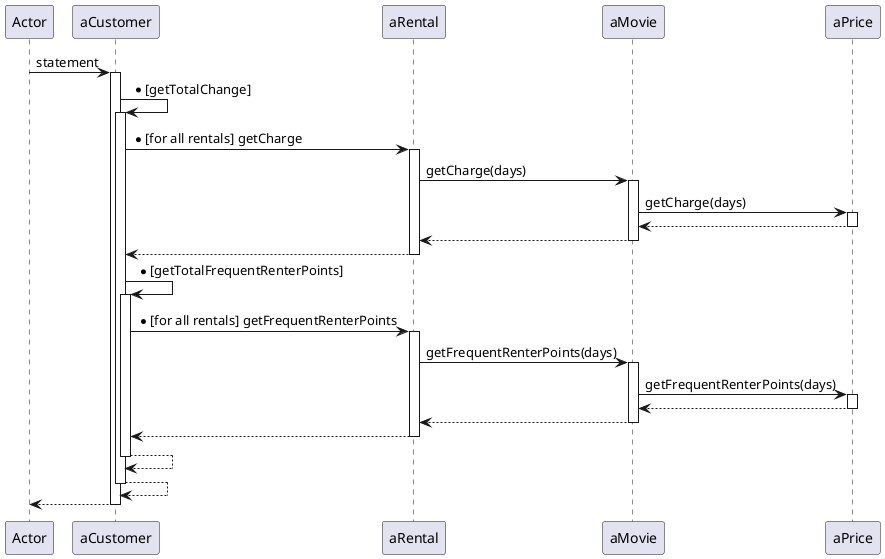 @startuml

Actor -> aCustomer ++ : statement
aCustomer -> aCustomer ++ : * [getTotalChange]
aCustomer -> aRental ++ : *[for all rentals] getCharge
aRental -> aMovie ++ : getCharge(days)
aMovie -> aPrice ++ : getCharge(days)
return
return
return

aCustomer -> aCustomer ++ : * [getTotalFrequentRenterPoints]
aCustomer -> aRental ++ : *[for all rentals] getFrequentRenterPoints
aRental -> aMovie ++ : getFrequentRenterPoints(days)
aMovie -> aPrice ++ : getFrequentRenterPoints(days)
return
return
return

return
return
return

@enduml